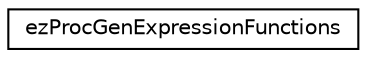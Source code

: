 digraph "Graphical Class Hierarchy"
{
 // LATEX_PDF_SIZE
  edge [fontname="Helvetica",fontsize="10",labelfontname="Helvetica",labelfontsize="10"];
  node [fontname="Helvetica",fontsize="10",shape=record];
  rankdir="LR";
  Node0 [label="ezProcGenExpressionFunctions",height=0.2,width=0.4,color="black", fillcolor="white", style="filled",URL="$d1/d47/structez_proc_gen_expression_functions.htm",tooltip=" "];
}
